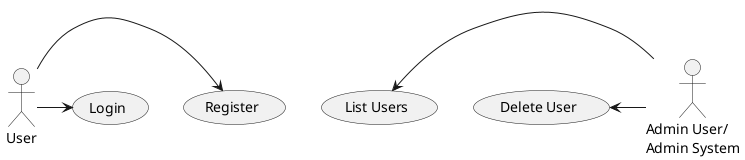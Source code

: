@startuml

:User: 
:Admin User/\nAdmin System: as :Admin:

(Register)
(Login)
(List Users)
(Delete User)

:User: -> (Register)
:User: -> (Login)

(List Users) <- :Admin:  
(Delete User) <- :Admin: 


@enduml